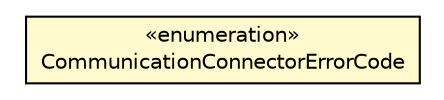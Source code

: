 #!/usr/local/bin/dot
#
# Class diagram 
# Generated by UMLGraph version R5_6-24-gf6e263 (http://www.umlgraph.org/)
#

digraph G {
	edge [fontname="Helvetica",fontsize=10,labelfontname="Helvetica",labelfontsize=10];
	node [fontname="Helvetica",fontsize=10,shape=plaintext];
	nodesep=0.25;
	ranksep=0.5;
	// org.universAAL.middleware.connectors.exception.CommunicationConnectorErrorCode
	c117593 [label=<<table title="org.universAAL.middleware.connectors.exception.CommunicationConnectorErrorCode" border="0" cellborder="1" cellspacing="0" cellpadding="2" port="p" bgcolor="lemonChiffon" href="./CommunicationConnectorErrorCode.html">
		<tr><td><table border="0" cellspacing="0" cellpadding="1">
<tr><td align="center" balign="center"> &#171;enumeration&#187; </td></tr>
<tr><td align="center" balign="center"> CommunicationConnectorErrorCode </td></tr>
		</table></td></tr>
		</table>>, URL="./CommunicationConnectorErrorCode.html", fontname="Helvetica", fontcolor="black", fontsize=10.0];
}

